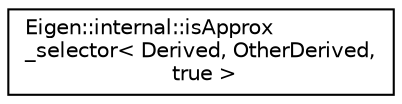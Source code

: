digraph "Graphical Class Hierarchy"
{
  edge [fontname="Helvetica",fontsize="10",labelfontname="Helvetica",labelfontsize="10"];
  node [fontname="Helvetica",fontsize="10",shape=record];
  rankdir="LR";
  Node1 [label="Eigen::internal::isApprox\l_selector\< Derived, OtherDerived,\l true \>",height=0.2,width=0.4,color="black", fillcolor="white", style="filled",URL="$struct_eigen_1_1internal_1_1is_approx__selector_3_01_derived_00_01_other_derived_00_01true_01_4.html"];
}

